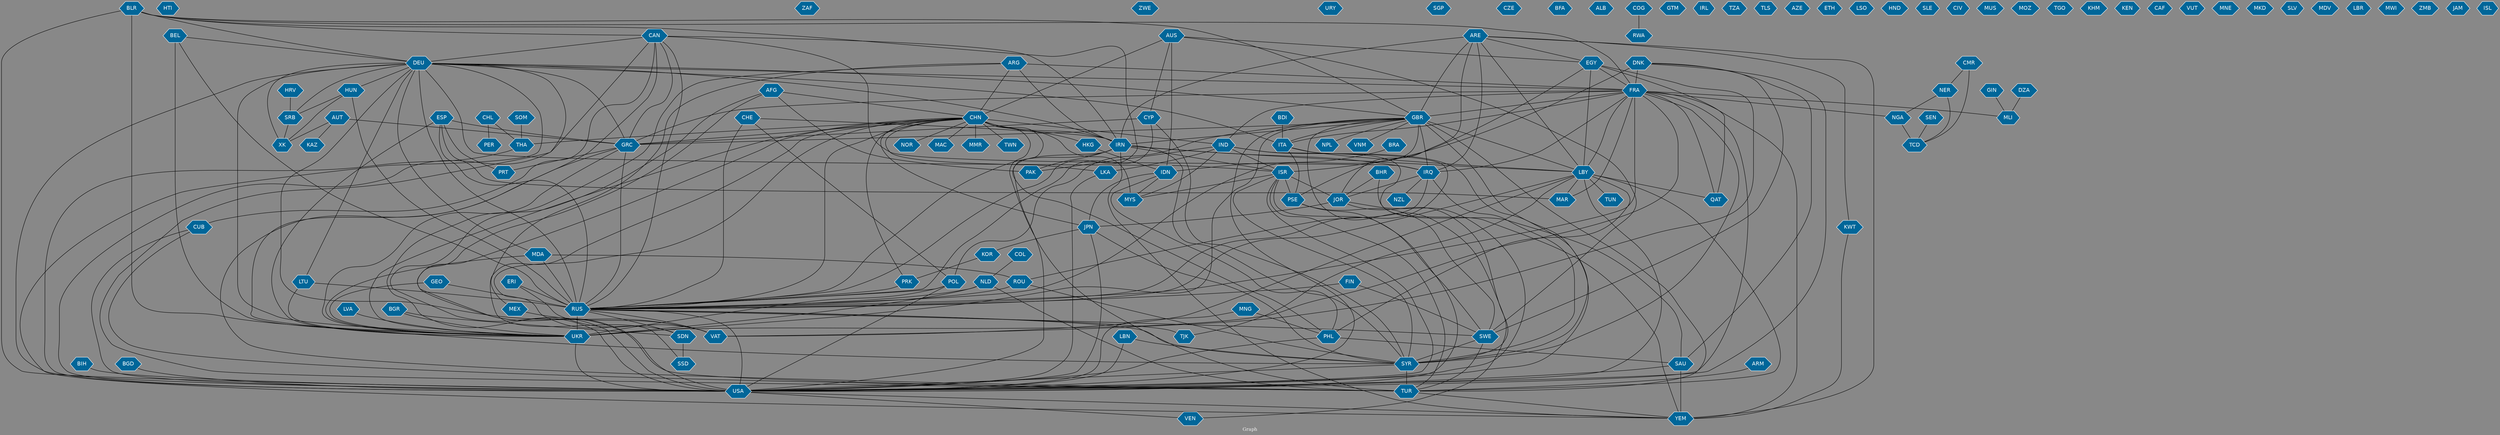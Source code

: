 // Countries together in item graph
graph {
	graph [bgcolor="#888888" fontcolor=white fontsize=12 label="Graph" outputorder=edgesfirst overlap=prism]
	node [color=white fillcolor="#006699" fontcolor=white fontname=Helvetica shape=hexagon style=filled]
	edge [arrowhead=open color=black fontcolor=white fontname=Courier fontsize=12]
		SAU [label=SAU]
		MMR [label=MMR]
		KAZ [label=KAZ]
		AUT [label=AUT]
		NLD [label=NLD]
		UKR [label=UKR]
		TUR [label=TUR]
		JOR [label=JOR]
		USA [label=USA]
		JPN [label=JPN]
		IRN [label=IRN]
		GBR [label=GBR]
		CUB [label=CUB]
		DEU [label=DEU]
		HTI [label=HTI]
		FRA [label=FRA]
		IDN [label=IDN]
		BRA [label=BRA]
		THA [label=THA]
		VEN [label=VEN]
		SYR [label=SYR]
		DNK [label=DNK]
		ISR [label=ISR]
		CAN [label=CAN]
		GRC [label=GRC]
		YEM [label=YEM]
		LBN [label=LBN]
		BLR [label=BLR]
		ARG [label=ARG]
		AUS [label=AUS]
		SSD [label=SSD]
		SDN [label=SDN]
		RUS [label=RUS]
		EGY [label=EGY]
		MEX [label=MEX]
		LBY [label=LBY]
		IND [label=IND]
		POL [label=POL]
		CHE [label=CHE]
		NGA [label=NGA]
		PHL [label=PHL]
		MYS [label=MYS]
		CHN [label=CHN]
		QAT [label=QAT]
		ZAF [label=ZAF]
		SOM [label=SOM]
		BEL [label=BEL]
		BIH [label=BIH]
		NER [label=NER]
		ESP [label=ESP]
		AFG [label=AFG]
		GEO [label=GEO]
		IRQ [label=IRQ]
		ZWE [label=ZWE]
		URY [label=URY]
		SGP [label=SGP]
		TWN [label=TWN]
		PAK [label=PAK]
		HKG [label=HKG]
		CZE [label=CZE]
		BFA [label=BFA]
		HUN [label=HUN]
		ITA [label=ITA]
		SRB [label=SRB]
		HRV [label=HRV]
		TCD [label=TCD]
		CMR [label=CMR]
		ALB [label=ALB]
		PRK [label=PRK]
		KOR [label=KOR]
		XK [label=XK]
		COL [label=COL]
		RWA [label=RWA]
		TUN [label=TUN]
		PSE [label=PSE]
		CHL [label=CHL]
		PER [label=PER]
		ARE [label=ARE]
		MLI [label=MLI]
		BGD [label=BGD]
		LKA [label=LKA]
		COG [label=COG]
		GTM [label=GTM]
		IRL [label=IRL]
		BGR [label=BGR]
		NOR [label=NOR]
		MDA [label=MDA]
		ROU [label=ROU]
		KWT [label=KWT]
		TZA [label=TZA]
		VAT [label=VAT]
		BHR [label=BHR]
		LVA [label=LVA]
		NPL [label=NPL]
		SWE [label=SWE]
		TLS [label=TLS]
		AZE [label=AZE]
		ETH [label=ETH]
		TJK [label=TJK]
		LSO [label=LSO]
		NZL [label=NZL]
		MAC [label=MAC]
		HND [label=HND]
		SLE [label=SLE]
		CIV [label=CIV]
		MUS [label=MUS]
		MOZ [label=MOZ]
		CYP [label=CYP]
		TGO [label=TGO]
		KHM [label=KHM]
		KEN [label=KEN]
		GIN [label=GIN]
		DZA [label=DZA]
		PRT [label=PRT]
		CAF [label=CAF]
		LTU [label=LTU]
		VUT [label=VUT]
		MAR [label=MAR]
		VNM [label=VNM]
		MNE [label=MNE]
		FIN [label=FIN]
		MNG [label=MNG]
		ARM [label=ARM]
		MKD [label=MKD]
		SEN [label=SEN]
		ERI [label=ERI]
		SLV [label=SLV]
		MDV [label=MDV]
		LBR [label=LBR]
		MWI [label=MWI]
		ZMB [label=ZMB]
		BDI [label=BDI]
		JAM [label=JAM]
		ISL [label=ISL]
			LVA -- UKR [weight=1]
			LBY -- RUS [weight=1]
			CMR -- NER [weight=2]
			DEU -- ITA [weight=1]
			AUS -- CYP [weight=1]
			IDN -- MYS [weight=1]
			SYR -- TUR [weight=24]
			CHN -- MAC [weight=1]
			CHE -- RUS [weight=1]
			LTU -- RUS [weight=1]
			CUB -- TUR [weight=1]
			ESP -- PRT [weight=1]
			CAN -- USA [weight=2]
			SAU -- YEM [weight=3]
			ARG -- USA [weight=1]
			CMR -- TCD [weight=3]
			THA -- USA [weight=1]
			ARE -- EGY [weight=1]
			MNG -- USA [weight=2]
			CHN -- TUR [weight=5]
			LBY -- PHL [weight=1]
			LBY -- VAT [weight=3]
			LBY -- TUN [weight=1]
			CHN -- THA [weight=2]
			ARM -- TUR [weight=1]
			DNK -- SWE [weight=1]
			CHN -- IRN [weight=2]
			JOR -- SYR [weight=4]
			HUN -- XK [weight=1]
			FRA -- IND [weight=1]
			DEU -- GBR [weight=1]
			IND -- PAK [weight=2]
			DEU -- SRB [weight=1]
			CAN -- RUS [weight=1]
			BGR -- UKR [weight=1]
			BIH -- USA [weight=1]
			HRV -- SRB [weight=3]
			ARE -- YEM [weight=3]
			IRN -- LBY [weight=2]
			CHN -- PRK [weight=1]
			GRC -- PRT [weight=1]
			COG -- RWA [weight=3]
			FIN -- SWE [weight=1]
			FRA -- YEM [weight=5]
			SDN -- SSD [weight=14]
			USA -- YEM [weight=3]
			BGD -- USA [weight=2]
			ITA -- PSE [weight=1]
			GBR -- GRC [weight=1]
			DEU -- YEM [weight=1]
			IRN -- YEM [weight=1]
			FRA -- MLI [weight=1]
			LBY -- TUR [weight=5]
			RUS -- SDN [weight=1]
			ISR -- SWE [weight=1]
			ARG -- CHN [weight=2]
			CHN -- SDN [weight=1]
			BEL -- DEU [weight=1]
			EGY -- FRA [weight=7]
			SWE -- SYR [weight=3]
			PSE -- SWE [weight=1]
			ARE -- GBR [weight=1]
			CYP -- RUS [weight=2]
			CHL -- PER [weight=2]
			KOR -- PRK [weight=1]
			AUS -- EGY [weight=2]
			DEU -- RUS [weight=37]
			JPN -- USA [weight=1]
			GBR -- VEN [weight=1]
			EGY -- QAT [weight=6]
			CHN -- USA [weight=7]
			DEU -- LTU [weight=1]
			KWT -- YEM [weight=1]
			GIN -- MLI [weight=1]
			GRC -- TUR [weight=2]
			BLR -- FRA [weight=1]
			EGY -- PSE [weight=5]
			CYP -- SYR [weight=1]
			CAN -- DEU [weight=2]
			TUR -- YEM [weight=2]
			BLR -- GBR [weight=1]
			SEN -- TCD [weight=1]
			LTU -- UKR [weight=1]
			RUS -- SYR [weight=1]
			BLR -- RUS [weight=13]
			IND -- USA [weight=3]
			ARG -- IRN [weight=1]
			ESP -- UKR [weight=2]
			CHN -- IND [weight=9]
			BGR -- SDN [weight=1]
			ISR -- TUR [weight=2]
			CHN -- TWN [weight=7]
			NLD -- TUR [weight=2]
			GBR -- LBY [weight=2]
			NLD -- UKR [weight=1]
			IDN -- JPN [weight=1]
			GBR -- USA [weight=2]
			BLR -- UKR [weight=31]
			CAN -- GRC [weight=2]
			LBY -- QAT [weight=5]
			ARE -- JOR [weight=5]
			CHN -- JPN [weight=2]
			ARG -- FRA [weight=1]
			LBN -- SYR [weight=2]
			UKR -- USA [weight=18]
			PSE -- USA [weight=3]
			IRQ -- SYR [weight=13]
			IRQ -- NZL [weight=1]
			DEU -- VAT [weight=1]
			ISR -- USA [weight=3]
			DEU -- GRC [weight=39]
			NER -- NGA [weight=5]
			GBR -- RUS [weight=15]
			MNG -- PHL [weight=1]
			IRN -- SYR [weight=1]
			AUT -- GRC [weight=4]
			LBY -- TJK [weight=1]
			ARE -- LBY [weight=1]
			ESP -- RUS [weight=2]
			AUS -- IDN [weight=17]
			DZA -- MLI [weight=2]
			POL -- USA [weight=2]
			GBR -- IRQ [weight=2]
			CHL -- THA [weight=1]
			BHR -- SAU [weight=1]
			AUT -- XK [weight=1]
			GBR -- SYR [weight=5]
			HKG -- IDN [weight=2]
			SOM -- THA [weight=1]
			IND -- ISR [weight=2]
			GRC -- RUS [weight=6]
			IRN -- RUS [weight=2]
			FRA -- USA [weight=1]
			DEU -- FRA [weight=22]
			PHL -- SAU [weight=1]
			ISR -- PSE [weight=8]
			ARE -- IRN [weight=1]
			PHL -- USA [weight=3]
			FRA -- GBR [weight=3]
			ERI -- VAT [weight=1]
			CUB -- USA [weight=1]
			IRN -- IRQ [weight=1]
			CHN -- LKA [weight=5]
			GBR -- ITA [weight=1]
			NLD -- RUS [weight=1]
			LBY -- MAR [weight=1]
			DNK -- SAU [weight=1]
			CAN -- IRN [weight=1]
			GBR -- NPL [weight=1]
			IND -- LKA [weight=3]
			GRC -- UKR [weight=1]
			ARE -- IRQ [weight=2]
			CHN -- MMR [weight=7]
			LBY -- USA [weight=1]
			CHE -- IRN [weight=7]
			FRA -- MAR [weight=1]
			DEU -- MDA [weight=1]
			FRA -- SYR [weight=6]
			DEU -- IRN [weight=2]
			ARE -- KWT [weight=1]
			CAN -- SYR [weight=2]
			IRQ -- JOR [weight=7]
			CHN -- SSD [weight=1]
			CHN -- PHL [weight=3]
			CHN -- GRC [weight=1]
			CHN -- UKR [weight=1]
			RUS -- UKR [weight=134]
			CHN -- MYS [weight=3]
			FRA -- RUS [weight=22]
			IRN -- USA [weight=5]
			GEO -- UKR [weight=1]
			GBR -- POL [weight=1]
			DNK -- ISR [weight=3]
			IND -- MYS [weight=1]
			AUS -- SWE [weight=1]
			JOR -- JPN [weight=3]
			POL -- RUS [weight=3]
			MEX -- VAT [weight=2]
			EGY -- LBY [weight=35]
			CHN -- NOR [weight=2]
			MDA -- ROU [weight=1]
			LKA -- USA [weight=1]
			NGA -- TCD [weight=10]
			IDN -- PHL [weight=1]
			BEL -- UKR [weight=3]
			ITA -- YEM [weight=2]
			DEU -- ISR [weight=2]
			GEO -- RUS [weight=2]
			FRA -- GRC [weight=5]
			AUS -- CHN [weight=1]
			AUT -- KAZ [weight=2]
			BDI -- ITA [weight=1]
			ESP -- GRC [weight=1]
			SYR -- USA [weight=1]
			DEU -- UKR [weight=55]
			ISR -- JOR [weight=4]
			GBR -- IRN [weight=1]
			DNK -- USA [weight=3]
			ITA -- LBY [weight=5]
			ISR -- SYR [weight=1]
			AFG -- CHN [weight=3]
			HUN -- SRB [weight=1]
			SWE -- TUR [weight=1]
			BHR -- JOR [weight=2]
			CAN -- CUB [weight=2]
			RUS -- TJK [weight=1]
			DEU -- XK [weight=1]
			LBN -- USA [weight=1]
			FRA -- IRQ [weight=1]
			GBR -- VNM [weight=1]
			JPN -- KOR [weight=1]
			BLR -- CAN [weight=1]
			COL -- NLD [weight=1]
			HUN -- RUS [weight=4]
			IND -- RUS [weight=1]
			GBR -- TUR [weight=1]
			BLR -- USA [weight=1]
			BRA -- IDN [weight=2]
			JPN -- SYR [weight=2]
			ISR -- MYS [weight=1]
			MDA -- RUS [weight=2]
			DEU -- TUR [weight=2]
			GBR -- UKR [weight=13]
			ROU -- SYR [weight=1]
			AFG -- TUR [weight=1]
			BLR -- DEU [weight=9]
			RUS -- VAT [weight=1]
			CHE -- POL [weight=1]
			CHN -- RUS [weight=3]
			ARG -- MEX [weight=1]
			RUS -- USA [weight=6]
			FRA -- QAT [weight=2]
			DEU -- USA [weight=3]
			BEL -- RUS [weight=1]
			USA -- VEN [weight=1]
			ERI -- RUS [weight=1]
			FRA -- ITA [weight=1]
			ROU -- RUS [weight=1]
			FRA -- NGA [weight=2]
			DNK -- FRA [weight=4]
			FIN -- RUS [weight=1]
			MDA -- UKR [weight=1]
			SRB -- XK [weight=2]
			ESP -- MAR [weight=1]
			POL -- UKR [weight=3]
			JOR -- USA [weight=6]
			CAN -- IRQ [weight=1]
			IRN -- PAK [weight=1]
			PRK -- RUS [weight=1]
			EGY -- VAT [weight=3]
			IRN -- ISR [weight=8]
			RUS -- SWE [weight=1]
			CYP -- GRC [weight=3]
			IRQ -- ROU [weight=1]
			FRA -- UKR [weight=30]
			AFG -- PAK [weight=12]
			FRA -- LBY [weight=5]
			NER -- TCD [weight=6]
			AFG -- USA [weight=4]
			DEU -- HUN [weight=2]
			CHN -- HKG [weight=4]
			SAU -- USA [weight=1]
}
